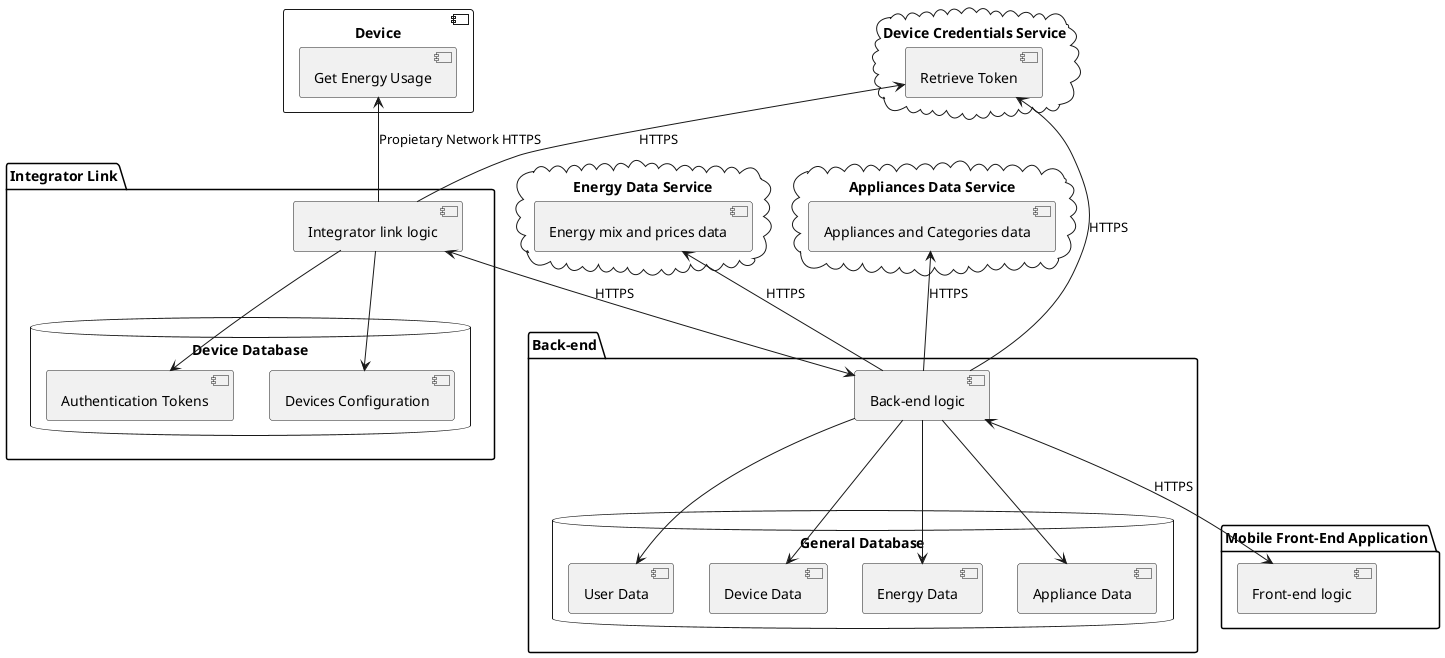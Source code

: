 @startuml

package "Mobile Front-End Application" {
   [Front-end logic]
}

package "Back-end" {
  [Back-end logic]
  database "General Database" {
    [User Data]
    [Device Data]
    [Energy Data]
    [Appliance Data]
  }
  [Back-end logic] --> [User Data]
  [Back-end logic] --> [Device Data]
  [Back-end logic] --> [Energy Data]
  [Back-end logic] --> [Appliance Data]
}

cloud "Energy Data Service" {
  [Energy mix and prices data]
}

cloud "Appliances Data Service" {
  [Appliances and Categories data]
}

package "Integrator Link" {
  [Integrator link logic]
  database "Device Database" {
    [Authentication Tokens]
    [Devices Configuration]
  }

  [Integrator link logic] --> [Authentication Tokens]
  [Integrator link logic] --> [Devices Configuration]
}

component "Device" {
  [Get Energy Usage]
}

cloud "Device Credentials Service" {
  [Retrieve Token]
}

[Front-end logic] <-u-> [Back-end logic] : HTTPS
[Integrator link logic] <-d-> [Back-end logic] : HTTPS
[Appliances and Categories data] <-d- [Back-end logic] : HTTPS
[Energy mix and prices data] <-d- [Back-end logic] : HTTPS
[Retrieve Token] <-r- [Back-end logic] : HTTPS
[Retrieve Token] <-d- [Integrator link logic]: HTTPS
[Get Energy Usage] <-d- [Integrator link logic] : Propietary Network HTTPS

@enduml